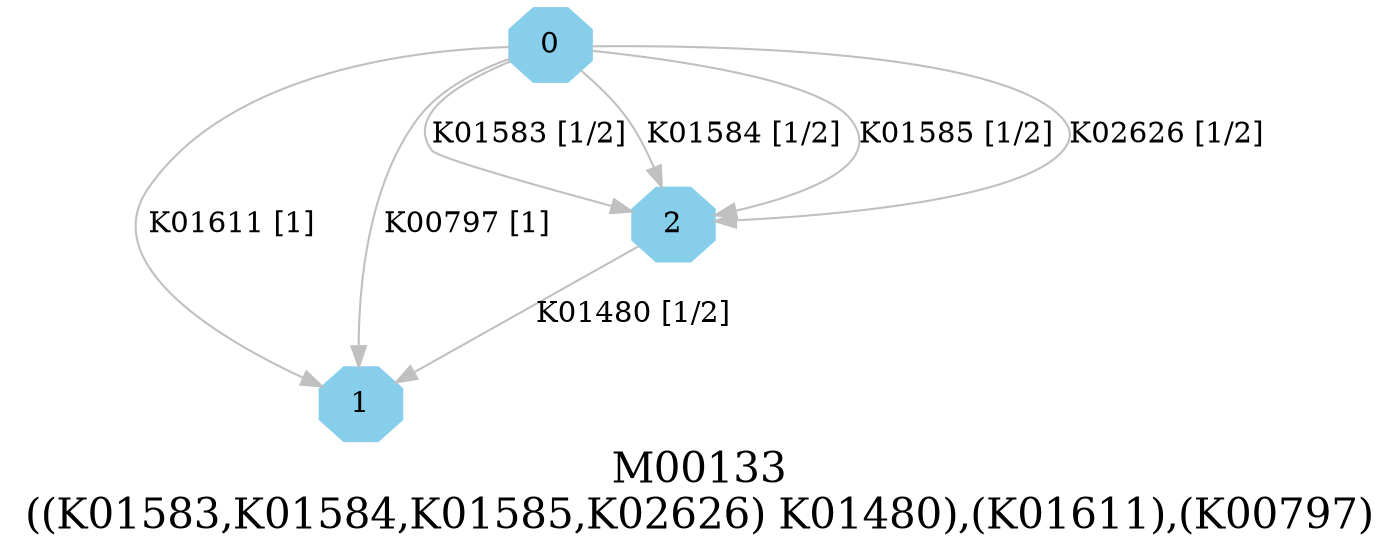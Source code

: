 digraph G {
graph [label="M00133
((K01583,K01584,K01585,K02626) K01480),(K01611),(K00797)",fontsize=20];
node [shape=box,style=filled];
edge [len=3,color=grey];
{node [width=.3,height=.3,shape=octagon,style=filled,color=skyblue] 0 1 2 }
0 -> 2 [label="K01583 [1/2]"];
0 -> 2 [label="K01584 [1/2]"];
0 -> 2 [label="K01585 [1/2]"];
0 -> 2 [label="K02626 [1/2]"];
0 -> 1 [label="K01611 [1]"];
0 -> 1 [label="K00797 [1]"];
2 -> 1 [label="K01480 [1/2]"];
}
